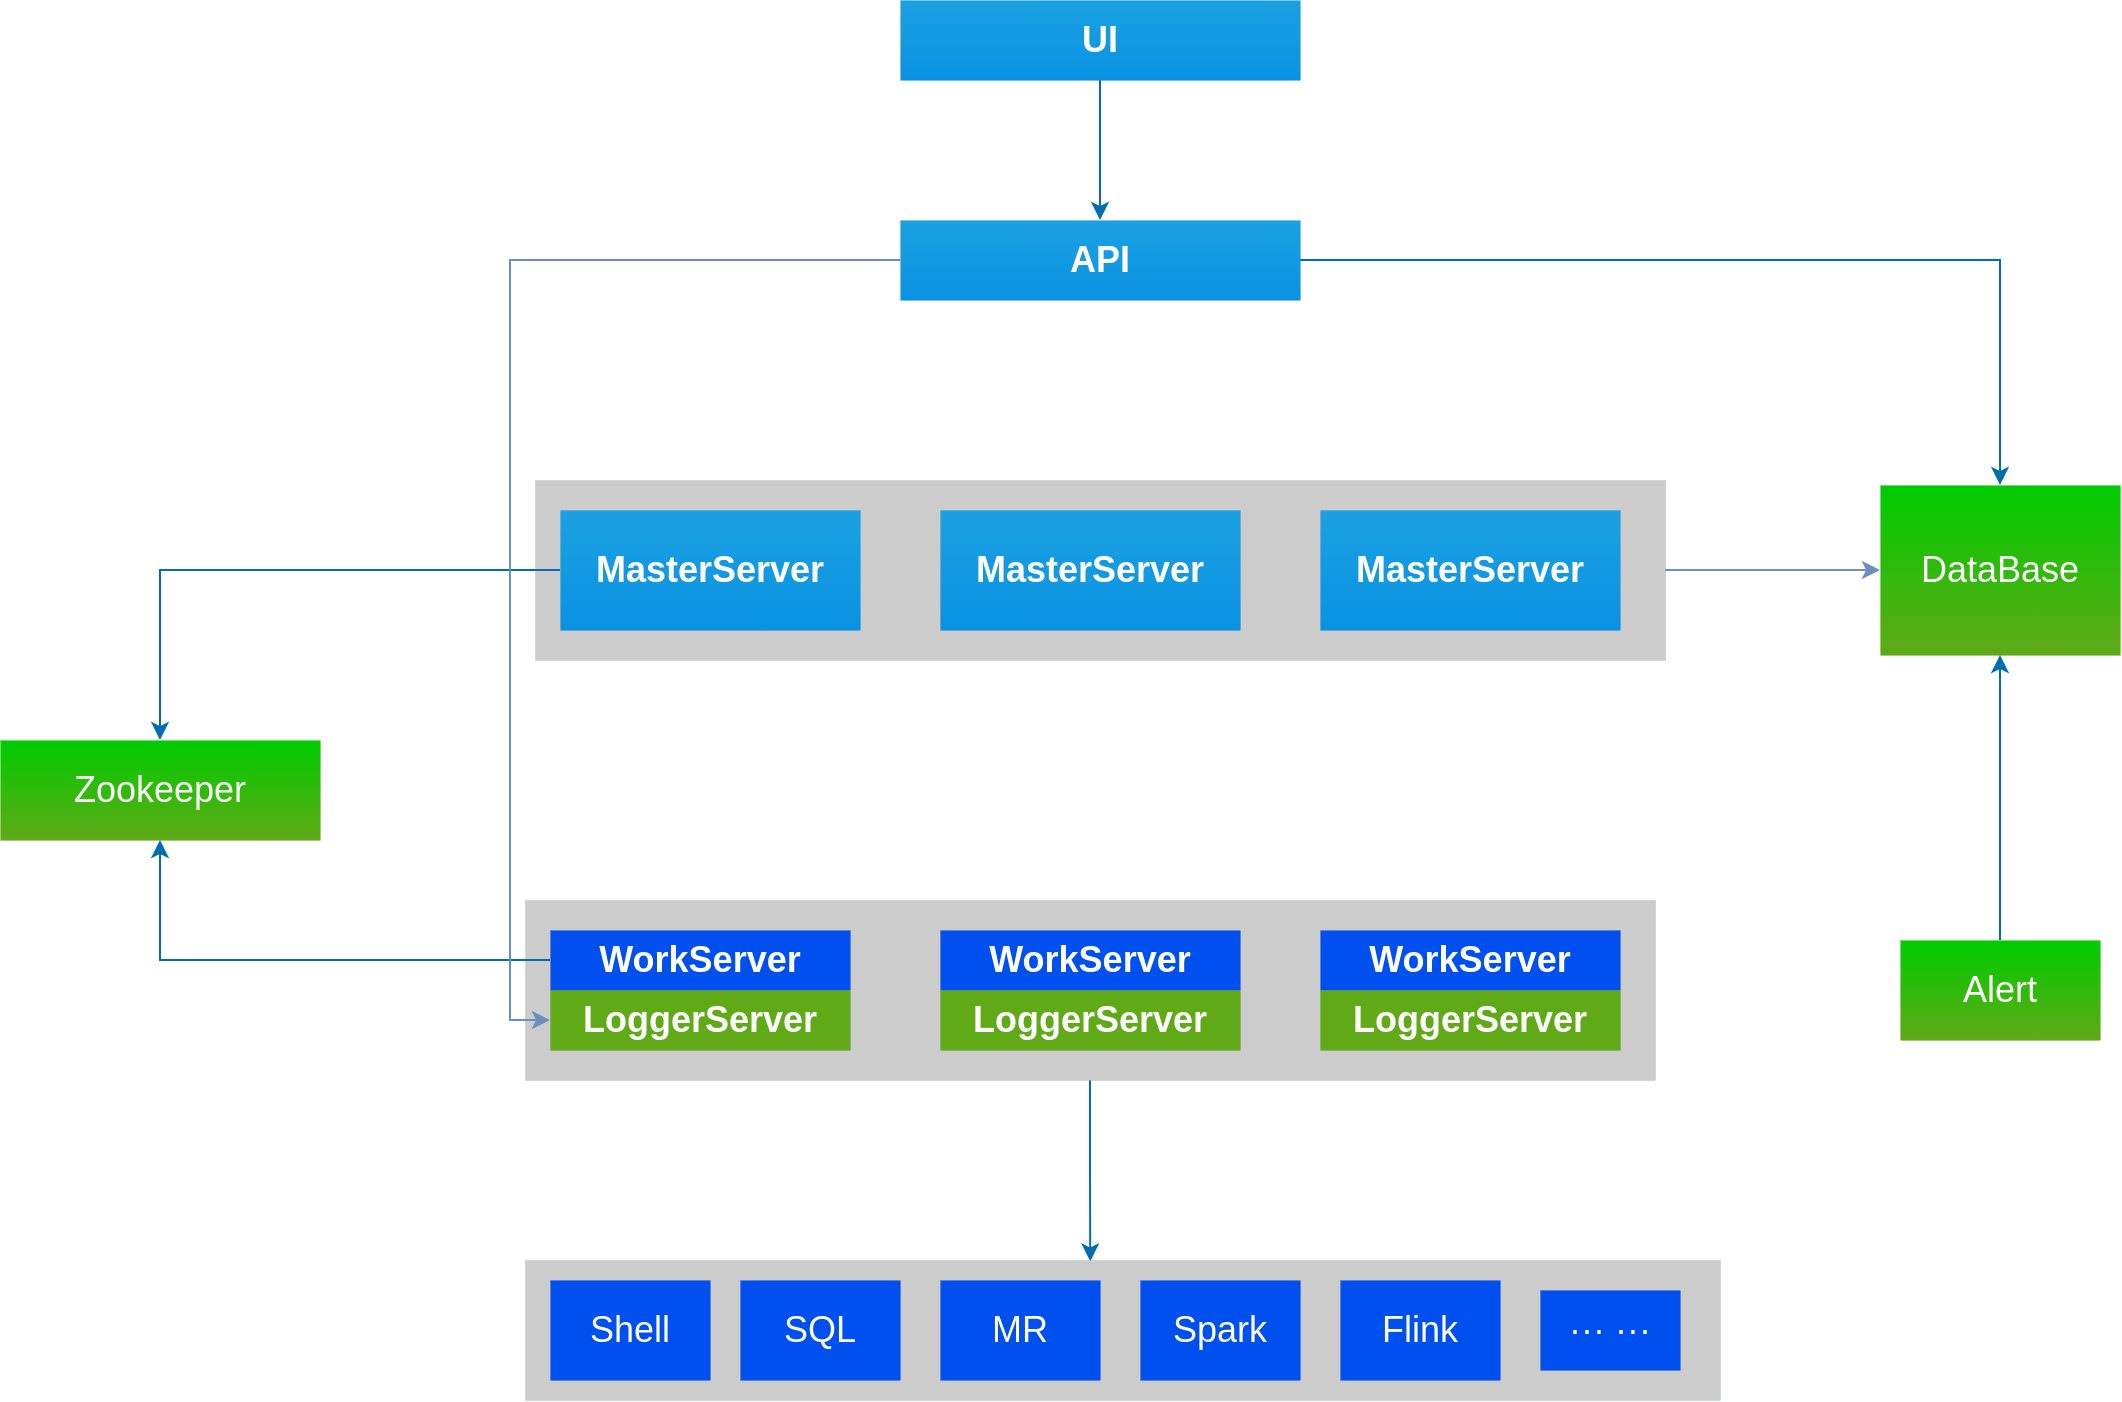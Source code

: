 <mxfile version="20.5.3" type="github">
  <diagram id="xljxgBAA948Y7_NDT7y9" name="第 1 页">
    <mxGraphModel dx="2889" dy="1199" grid="1" gridSize="10" guides="1" tooltips="1" connect="1" arrows="1" fold="1" page="1" pageScale="1" pageWidth="827" pageHeight="1169" math="0" shadow="0">
      <root>
        <mxCell id="0" />
        <mxCell id="1" parent="0" />
        <mxCell id="MCfXwNq7JkfHjDpAj2Ck-29" style="edgeStyle=orthogonalEdgeStyle;rounded=0;orthogonalLoop=1;jettySize=auto;html=1;entryX=0.5;entryY=0;entryDx=0;entryDy=0;fontSize=18;fillColor=#1ba1e2;strokeColor=#006EAF;strokeWidth=1;" edge="1" parent="1" source="MCfXwNq7JkfHjDpAj2Ck-2" target="MCfXwNq7JkfHjDpAj2Ck-27">
          <mxGeometry relative="1" as="geometry" />
        </mxCell>
        <mxCell id="MCfXwNq7JkfHjDpAj2Ck-2" value="API" style="rounded=0;whiteSpace=wrap;html=1;fillColor=#0992E2;strokeColor=#006EAF;strokeWidth=0;glass=0;shadow=0;sketch=0;fontColor=#ffffff;fontSize=18;fontStyle=1;gradientColor=#1BA1E2;gradientDirection=north;" vertex="1" parent="1">
          <mxGeometry x="260" y="330" width="200" height="40" as="geometry" />
        </mxCell>
        <mxCell id="MCfXwNq7JkfHjDpAj2Ck-35" style="edgeStyle=orthogonalEdgeStyle;rounded=0;orthogonalLoop=1;jettySize=auto;html=1;entryX=0;entryY=0.5;entryDx=0;entryDy=0;strokeWidth=1;fontSize=18;fillColor=#dae8fc;gradientColor=#7ea6e0;strokeColor=#6c8ebf;" edge="1" parent="1" source="MCfXwNq7JkfHjDpAj2Ck-3" target="MCfXwNq7JkfHjDpAj2Ck-27">
          <mxGeometry relative="1" as="geometry" />
        </mxCell>
        <mxCell id="MCfXwNq7JkfHjDpAj2Ck-3" value="" style="rounded=0;whiteSpace=wrap;html=1;shadow=0;glass=0;sketch=0;strokeWidth=0;fontSize=18;fillColor=#CCCCCC;strokeColor=#23445d;" vertex="1" parent="1">
          <mxGeometry x="77.5" y="460" width="565" height="90" as="geometry" />
        </mxCell>
        <mxCell id="MCfXwNq7JkfHjDpAj2Ck-26" style="edgeStyle=orthogonalEdgeStyle;rounded=0;orthogonalLoop=1;jettySize=auto;html=1;fontSize=18;fillColor=#1ba1e2;strokeColor=#006EAF;strokeWidth=1;" edge="1" parent="1" source="MCfXwNq7JkfHjDpAj2Ck-4" target="MCfXwNq7JkfHjDpAj2Ck-2">
          <mxGeometry relative="1" as="geometry" />
        </mxCell>
        <mxCell id="MCfXwNq7JkfHjDpAj2Ck-4" value="UI" style="rounded=0;whiteSpace=wrap;html=1;fillColor=#0992E2;strokeColor=#006EAF;strokeWidth=0;glass=0;shadow=0;sketch=0;fontColor=#ffffff;fontSize=18;fontStyle=1;gradientColor=#1BA1E2;gradientDirection=north;" vertex="1" parent="1">
          <mxGeometry x="260" y="220" width="200" height="40" as="geometry" />
        </mxCell>
        <mxCell id="MCfXwNq7JkfHjDpAj2Ck-31" style="edgeStyle=orthogonalEdgeStyle;rounded=0;orthogonalLoop=1;jettySize=auto;html=1;strokeWidth=1;fontSize=18;fillColor=#1ba1e2;strokeColor=#006EAF;" edge="1" parent="1" source="MCfXwNq7JkfHjDpAj2Ck-5" target="MCfXwNq7JkfHjDpAj2Ck-8">
          <mxGeometry relative="1" as="geometry" />
        </mxCell>
        <mxCell id="MCfXwNq7JkfHjDpAj2Ck-5" value="MasterServer" style="rounded=0;whiteSpace=wrap;html=1;fillColor=#0992E2;strokeColor=#006EAF;strokeWidth=0;glass=0;shadow=0;sketch=0;fontColor=#ffffff;fontSize=18;fontStyle=1;gradientColor=#1BA1E2;gradientDirection=north;" vertex="1" parent="1">
          <mxGeometry x="90" y="475" width="150" height="60" as="geometry" />
        </mxCell>
        <mxCell id="MCfXwNq7JkfHjDpAj2Ck-6" value="MasterServer" style="rounded=0;whiteSpace=wrap;html=1;fillColor=#0992E2;strokeColor=#006EAF;strokeWidth=0;glass=0;shadow=0;sketch=0;fontColor=#ffffff;fontSize=18;fontStyle=1;gradientColor=#1BA1E2;gradientDirection=north;" vertex="1" parent="1">
          <mxGeometry x="280" y="475" width="150" height="60" as="geometry" />
        </mxCell>
        <mxCell id="MCfXwNq7JkfHjDpAj2Ck-7" value="MasterServer" style="rounded=0;whiteSpace=wrap;html=1;fillColor=#0992E2;strokeColor=#006EAF;strokeWidth=0;glass=0;shadow=0;sketch=0;fontColor=#ffffff;fontSize=18;fontStyle=1;gradientColor=#1BA1E2;gradientDirection=north;" vertex="1" parent="1">
          <mxGeometry x="470" y="475" width="150" height="60" as="geometry" />
        </mxCell>
        <mxCell id="MCfXwNq7JkfHjDpAj2Ck-8" value="Zookeeper" style="rounded=0;whiteSpace=wrap;html=1;shadow=0;glass=0;sketch=0;strokeWidth=0;fontSize=18;fillColor=#60a917;gradientDirection=north;fontColor=#ffffff;strokeColor=#2D7600;gradientColor=#00CC00;" vertex="1" parent="1">
          <mxGeometry x="-190" y="590" width="160" height="50" as="geometry" />
        </mxCell>
        <mxCell id="MCfXwNq7JkfHjDpAj2Ck-25" style="edgeStyle=orthogonalEdgeStyle;rounded=0;orthogonalLoop=1;jettySize=auto;html=1;entryX=0.473;entryY=0.01;entryDx=0;entryDy=0;entryPerimeter=0;fontSize=18;fillColor=#1ba1e2;strokeColor=#006EAF;" edge="1" parent="1" source="MCfXwNq7JkfHjDpAj2Ck-9" target="MCfXwNq7JkfHjDpAj2Ck-18">
          <mxGeometry relative="1" as="geometry" />
        </mxCell>
        <mxCell id="MCfXwNq7JkfHjDpAj2Ck-9" value="" style="rounded=0;whiteSpace=wrap;html=1;shadow=0;glass=0;sketch=0;strokeWidth=0;fontSize=18;fillColor=#CCCCCC;strokeColor=#23445d;" vertex="1" parent="1">
          <mxGeometry x="72.5" y="670" width="565" height="90" as="geometry" />
        </mxCell>
        <mxCell id="MCfXwNq7JkfHjDpAj2Ck-32" style="edgeStyle=orthogonalEdgeStyle;rounded=0;orthogonalLoop=1;jettySize=auto;html=1;entryX=0.5;entryY=1;entryDx=0;entryDy=0;strokeWidth=1;fontSize=18;fillColor=#1ba1e2;strokeColor=#006EAF;" edge="1" parent="1" source="MCfXwNq7JkfHjDpAj2Ck-10" target="MCfXwNq7JkfHjDpAj2Ck-8">
          <mxGeometry relative="1" as="geometry" />
        </mxCell>
        <mxCell id="MCfXwNq7JkfHjDpAj2Ck-10" value="WorkServer" style="rounded=0;whiteSpace=wrap;html=1;fillColor=#0050ef;strokeColor=#001DBC;strokeWidth=0;glass=0;shadow=0;sketch=0;fontColor=#ffffff;fontSize=18;fontStyle=1;gradientDirection=north;" vertex="1" parent="1">
          <mxGeometry x="85" y="685" width="150" height="30" as="geometry" />
        </mxCell>
        <mxCell id="MCfXwNq7JkfHjDpAj2Ck-13" value="LoggerServer" style="rounded=0;whiteSpace=wrap;html=1;fillColor=#60a917;strokeColor=#2D7600;strokeWidth=0;glass=0;shadow=0;sketch=0;fontColor=#ffffff;fontSize=18;fontStyle=1;gradientDirection=north;" vertex="1" parent="1">
          <mxGeometry x="85" y="715" width="150" height="30" as="geometry" />
        </mxCell>
        <mxCell id="MCfXwNq7JkfHjDpAj2Ck-14" value="WorkServer" style="rounded=0;whiteSpace=wrap;html=1;fillColor=#0050ef;strokeColor=#001DBC;strokeWidth=0;glass=0;shadow=0;sketch=0;fontColor=#ffffff;fontSize=18;fontStyle=1;gradientDirection=north;" vertex="1" parent="1">
          <mxGeometry x="470" y="685" width="150" height="30" as="geometry" />
        </mxCell>
        <mxCell id="MCfXwNq7JkfHjDpAj2Ck-15" value="LoggerServer" style="rounded=0;whiteSpace=wrap;html=1;fillColor=#60a917;strokeColor=#2D7600;strokeWidth=0;glass=0;shadow=0;sketch=0;fontColor=#ffffff;fontSize=18;fontStyle=1;gradientDirection=north;" vertex="1" parent="1">
          <mxGeometry x="470" y="715" width="150" height="30" as="geometry" />
        </mxCell>
        <mxCell id="MCfXwNq7JkfHjDpAj2Ck-16" value="WorkServer" style="rounded=0;whiteSpace=wrap;html=1;fillColor=#0050ef;strokeColor=#001DBC;strokeWidth=0;glass=0;shadow=0;sketch=0;fontColor=#ffffff;fontSize=18;fontStyle=1;gradientDirection=north;" vertex="1" parent="1">
          <mxGeometry x="280" y="685" width="150" height="30" as="geometry" />
        </mxCell>
        <mxCell id="MCfXwNq7JkfHjDpAj2Ck-17" value="LoggerServer" style="rounded=0;whiteSpace=wrap;html=1;fillColor=#60a917;strokeColor=#2D7600;strokeWidth=0;glass=0;shadow=0;sketch=0;fontColor=#ffffff;fontSize=18;fontStyle=1;gradientDirection=north;" vertex="1" parent="1">
          <mxGeometry x="280" y="715" width="150" height="30" as="geometry" />
        </mxCell>
        <mxCell id="MCfXwNq7JkfHjDpAj2Ck-18" value="" style="rounded=0;whiteSpace=wrap;html=1;shadow=0;glass=0;sketch=0;strokeWidth=0;fontSize=18;fillColor=#CCCCCC;strokeColor=#23445d;" vertex="1" parent="1">
          <mxGeometry x="72.5" y="850" width="597.5" height="70" as="geometry" />
        </mxCell>
        <mxCell id="MCfXwNq7JkfHjDpAj2Ck-19" value="Shell" style="rounded=0;whiteSpace=wrap;html=1;shadow=0;glass=0;sketch=0;strokeWidth=0;fontSize=18;fillColor=#0050ef;gradientDirection=north;fontColor=#ffffff;strokeColor=#001DBC;" vertex="1" parent="1">
          <mxGeometry x="85" y="860" width="80" height="50" as="geometry" />
        </mxCell>
        <mxCell id="MCfXwNq7JkfHjDpAj2Ck-20" value="SQL" style="rounded=0;whiteSpace=wrap;html=1;shadow=0;glass=0;sketch=0;strokeWidth=0;fontSize=18;fillColor=#0050ef;gradientDirection=north;fontColor=#ffffff;strokeColor=#001DBC;" vertex="1" parent="1">
          <mxGeometry x="180" y="860" width="80" height="50" as="geometry" />
        </mxCell>
        <mxCell id="MCfXwNq7JkfHjDpAj2Ck-21" value="MR" style="rounded=0;whiteSpace=wrap;html=1;shadow=0;glass=0;sketch=0;strokeWidth=0;fontSize=18;fillColor=#0050ef;gradientDirection=north;fontColor=#ffffff;strokeColor=#001DBC;" vertex="1" parent="1">
          <mxGeometry x="280" y="860" width="80" height="50" as="geometry" />
        </mxCell>
        <mxCell id="MCfXwNq7JkfHjDpAj2Ck-22" value="Spark" style="rounded=0;whiteSpace=wrap;html=1;shadow=0;glass=0;sketch=0;strokeWidth=0;fontSize=18;fillColor=#0050ef;gradientDirection=north;fontColor=#ffffff;strokeColor=#001DBC;" vertex="1" parent="1">
          <mxGeometry x="380" y="860" width="80" height="50" as="geometry" />
        </mxCell>
        <mxCell id="MCfXwNq7JkfHjDpAj2Ck-23" value="Flink" style="rounded=0;whiteSpace=wrap;html=1;shadow=0;glass=0;sketch=0;strokeWidth=0;fontSize=18;fillColor=#0050ef;gradientDirection=north;fontColor=#ffffff;strokeColor=#001DBC;" vertex="1" parent="1">
          <mxGeometry x="480" y="860" width="80" height="50" as="geometry" />
        </mxCell>
        <mxCell id="MCfXwNq7JkfHjDpAj2Ck-24" value="··· ···" style="rounded=0;whiteSpace=wrap;html=1;shadow=0;glass=0;sketch=0;strokeWidth=0;fontSize=18;fillColor=#0050ef;gradientDirection=north;fontColor=#ffffff;strokeColor=#001DBC;" vertex="1" parent="1">
          <mxGeometry x="580" y="865" width="70" height="40" as="geometry" />
        </mxCell>
        <mxCell id="MCfXwNq7JkfHjDpAj2Ck-27" value="DataBase" style="rounded=0;whiteSpace=wrap;html=1;shadow=0;glass=0;sketch=0;strokeWidth=0;fontSize=18;fillColor=#60a917;gradientDirection=north;fontColor=#ffffff;strokeColor=#2D7600;gradientColor=#00CC00;" vertex="1" parent="1">
          <mxGeometry x="750" y="462.5" width="120" height="85" as="geometry" />
        </mxCell>
        <mxCell id="MCfXwNq7JkfHjDpAj2Ck-30" style="edgeStyle=orthogonalEdgeStyle;rounded=0;orthogonalLoop=1;jettySize=auto;html=1;entryX=0.5;entryY=1;entryDx=0;entryDy=0;strokeWidth=1;fontSize=18;fillColor=#1ba1e2;strokeColor=#006EAF;" edge="1" parent="1" source="MCfXwNq7JkfHjDpAj2Ck-28" target="MCfXwNq7JkfHjDpAj2Ck-27">
          <mxGeometry relative="1" as="geometry" />
        </mxCell>
        <mxCell id="MCfXwNq7JkfHjDpAj2Ck-28" value="Alert" style="rounded=0;whiteSpace=wrap;html=1;shadow=0;glass=0;sketch=0;strokeWidth=0;fontSize=18;fillColor=#60a917;gradientDirection=north;fontColor=#ffffff;strokeColor=#2D7600;gradientColor=#00CC00;" vertex="1" parent="1">
          <mxGeometry x="760" y="690" width="100" height="50" as="geometry" />
        </mxCell>
        <mxCell id="MCfXwNq7JkfHjDpAj2Ck-33" style="edgeStyle=orthogonalEdgeStyle;rounded=0;orthogonalLoop=1;jettySize=auto;html=1;entryX=0;entryY=0.5;entryDx=0;entryDy=0;strokeWidth=1;fontSize=18;fillColor=#dae8fc;strokeColor=#6c8ebf;" edge="1" parent="1" source="MCfXwNq7JkfHjDpAj2Ck-2" target="MCfXwNq7JkfHjDpAj2Ck-13">
          <mxGeometry relative="1" as="geometry" />
        </mxCell>
      </root>
    </mxGraphModel>
  </diagram>
</mxfile>
